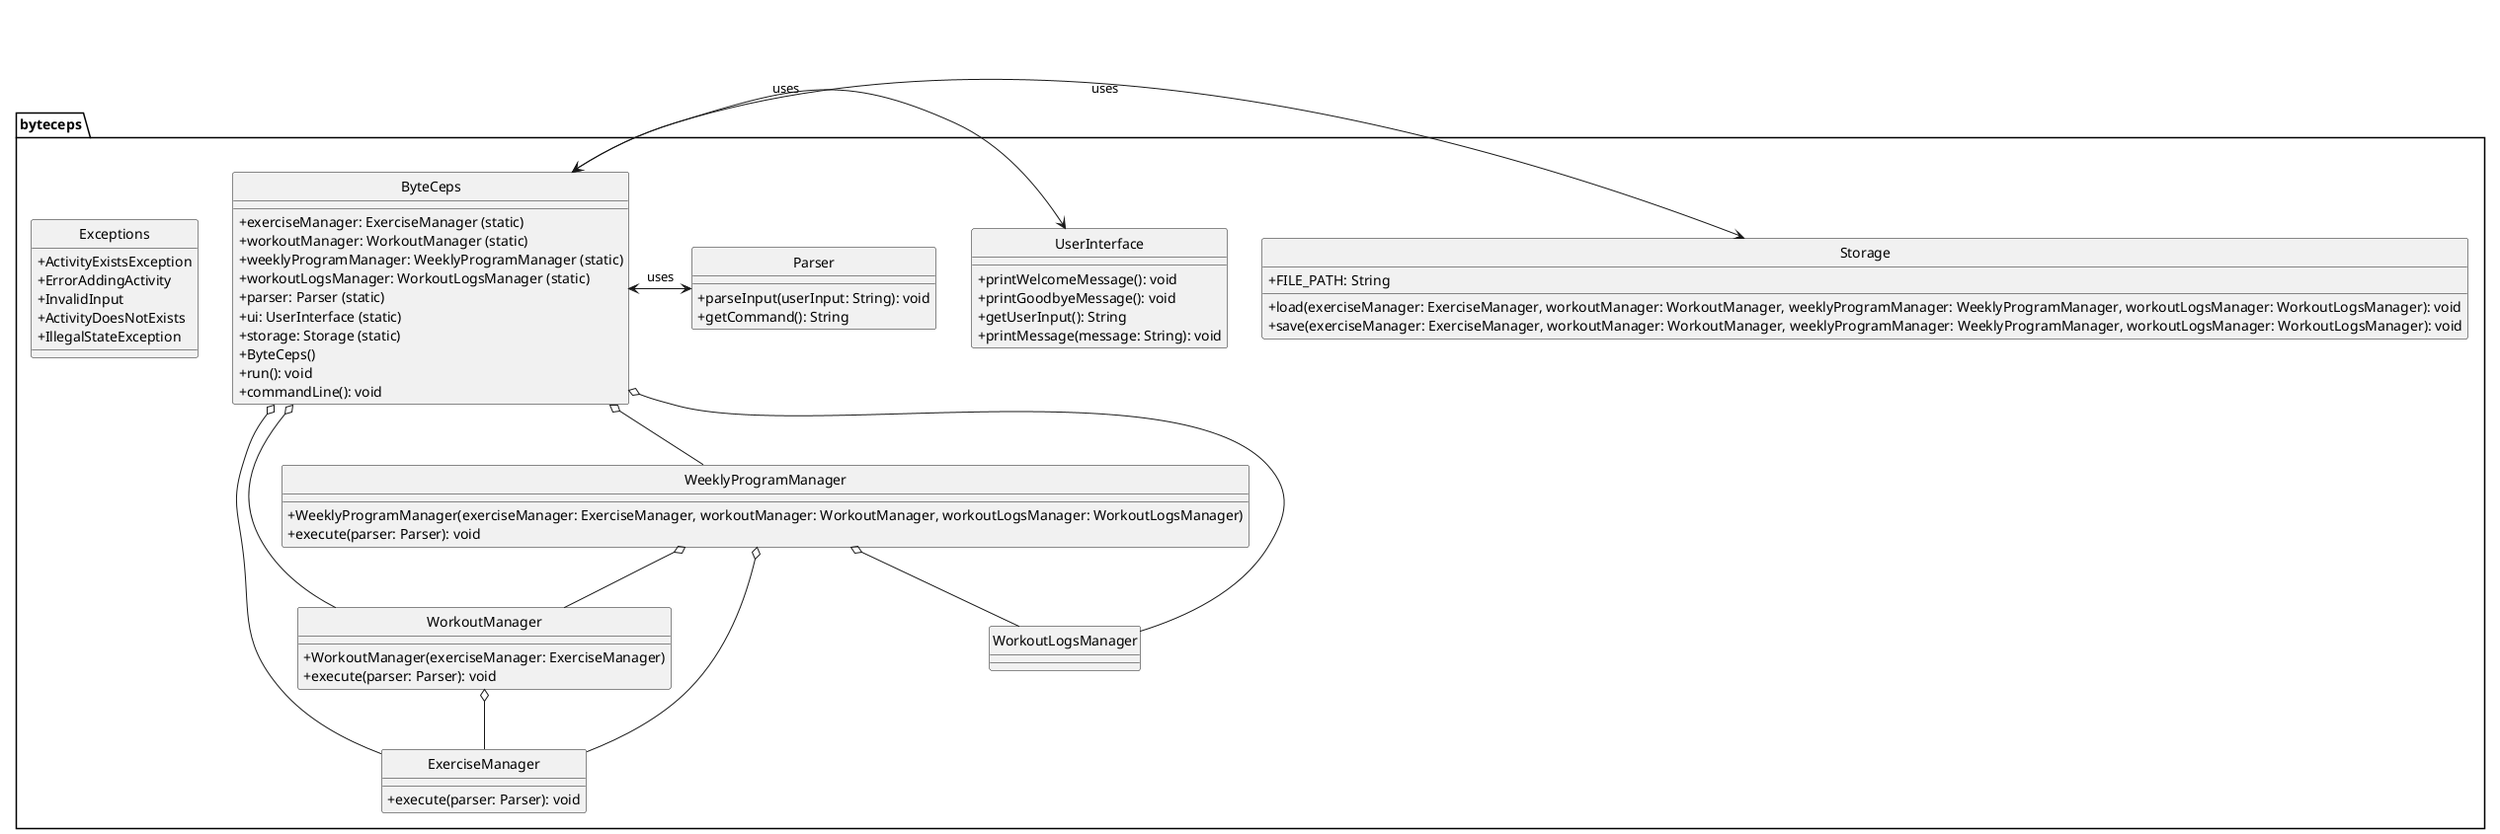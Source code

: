 @startuml
skinparam classAttributeIconSize 0
skinparam style strictuml
package byteceps {

  class Storage {
      + FILE_PATH: String
      + load(exerciseManager: ExerciseManager, workoutManager: WorkoutManager, weeklyProgramManager: WeeklyProgramManager, workoutLogsManager: WorkoutLogsManager): void
      + save(exerciseManager: ExerciseManager, workoutManager: WorkoutManager, weeklyProgramManager: WeeklyProgramManager, workoutLogsManager: WorkoutLogsManager): void
  }

  class UserInterface {
      + printWelcomeMessage(): void
      + printGoodbyeMessage(): void
      + getUserInput(): String
      + printMessage(message: String): void
  }

  class Parser {
      + parseInput(userInput: String): void
      + getCommand(): String
  }

  class Exceptions {
      + ActivityExistsException
      + ErrorAddingActivity
      + InvalidInput
      + ActivityDoesNotExists
      + IllegalStateException
  }

  class ExerciseManager {
      + execute(parser: Parser): void
  }

  class WorkoutManager {
      + WorkoutManager(exerciseManager: ExerciseManager)
      + execute(parser: Parser): void
  }

  class WeeklyProgramManager {
      + WeeklyProgramManager(exerciseManager: ExerciseManager, workoutManager: WorkoutManager, workoutLogsManager: WorkoutLogsManager)
      + execute(parser: Parser): void
  }

  class WorkoutLogsManager {
  }

  class ByteCeps {
      + exerciseManager: ExerciseManager (static)
      + workoutManager: WorkoutManager (static)
      + weeklyProgramManager: WeeklyProgramManager (static)
      + workoutLogsManager: WorkoutLogsManager (static)
      + parser: Parser (static)
      + ui: UserInterface (static)
      + storage: Storage (static)
      + ByteCeps()
      + run(): void
      + commandLine(): void
  }

  ByteCeps <-> Storage : uses
  ByteCeps <-> UserInterface : uses
  ByteCeps <-> Parser : uses
  ByteCeps o-- ExerciseManager
  ByteCeps o-- WorkoutManager
  WorkoutManager o-- ExerciseManager
  ByteCeps o-- WeeklyProgramManager
  WeeklyProgramManager o-- ExerciseManager
  WeeklyProgramManager o-- WorkoutManager
  WeeklyProgramManager o-- WorkoutLogsManager
  ByteCeps o-- WorkoutLogsManager

}

 @enduml


